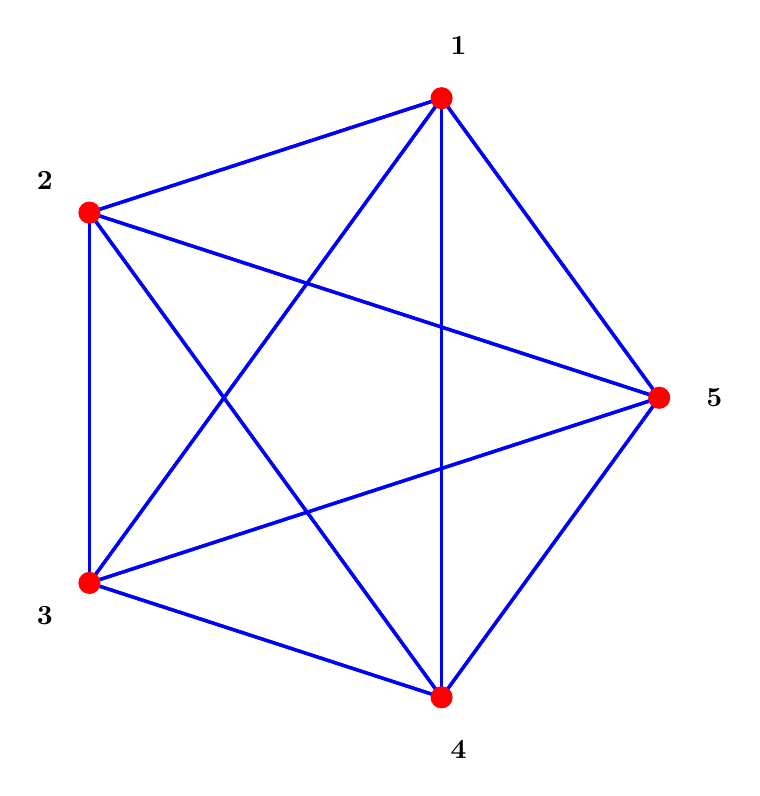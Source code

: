 \begin{tikzpicture}

\def\r{4};
\def\n{5};

% \draw[gray,ultra thick] (0,0) circle(\r cm);
 
\foreach \i in {1,...,\n}{
\foreach \j in {1,...,\n}{
  \draw[blue, very thick]  (\i*360/\n:\r) -- (\j*360/\n:\r);
}}


\foreach \i in {1,...,\n}{
  \fill[red] (\i*360/\n:\r) circle(4pt);
  \node at  (\i*360/\n:\r+0.7) {\bf \i};
}


\end{tikzpicture}